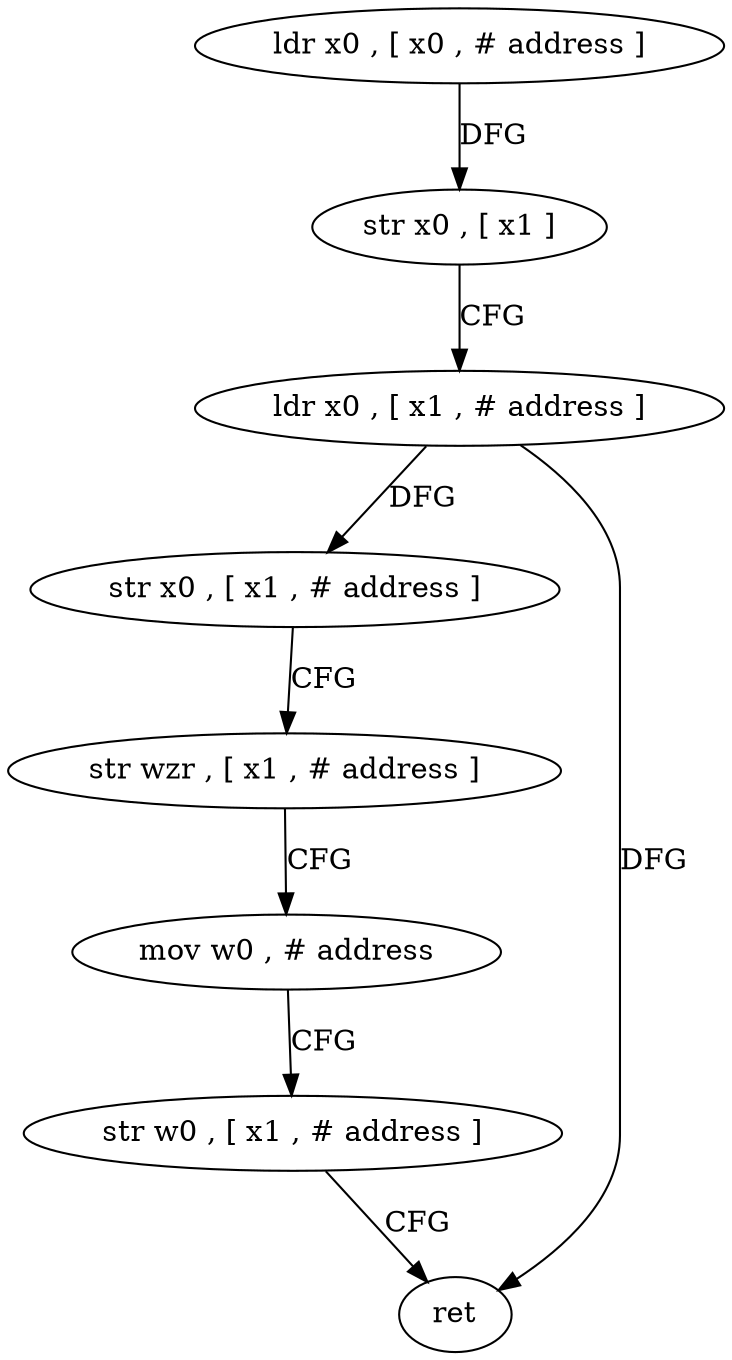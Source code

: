 digraph "func" {
"4261764" [label = "ldr x0 , [ x0 , # address ]" ]
"4261768" [label = "str x0 , [ x1 ]" ]
"4261772" [label = "ldr x0 , [ x1 , # address ]" ]
"4261776" [label = "str x0 , [ x1 , # address ]" ]
"4261780" [label = "str wzr , [ x1 , # address ]" ]
"4261784" [label = "mov w0 , # address" ]
"4261788" [label = "str w0 , [ x1 , # address ]" ]
"4261792" [label = "ret" ]
"4261764" -> "4261768" [ label = "DFG" ]
"4261768" -> "4261772" [ label = "CFG" ]
"4261772" -> "4261776" [ label = "DFG" ]
"4261772" -> "4261792" [ label = "DFG" ]
"4261776" -> "4261780" [ label = "CFG" ]
"4261780" -> "4261784" [ label = "CFG" ]
"4261784" -> "4261788" [ label = "CFG" ]
"4261788" -> "4261792" [ label = "CFG" ]
}
